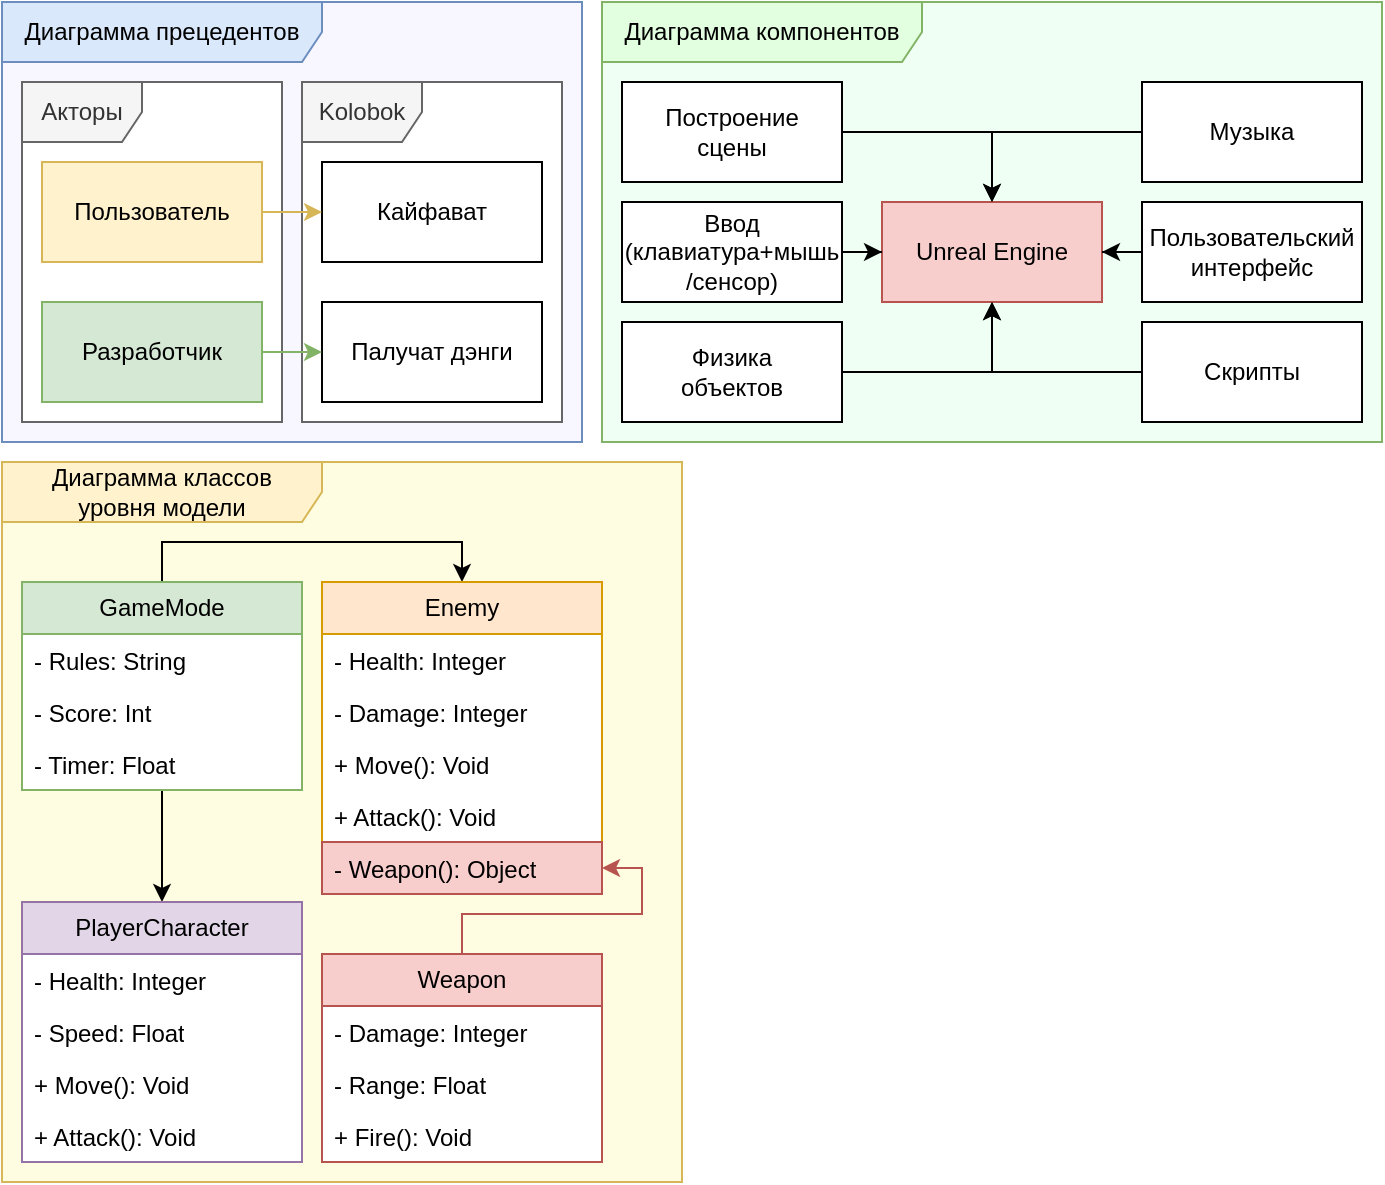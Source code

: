 <mxfile version="26.0.16">
  <diagram name="Страница — 1" id="pK8GdqSDEVaHA4ka9reQ">
    <mxGraphModel dx="1434" dy="772" grid="1" gridSize="10" guides="1" tooltips="1" connect="1" arrows="1" fold="1" page="1" pageScale="1" pageWidth="1169" pageHeight="827" math="0" shadow="0">
      <root>
        <mxCell id="0" />
        <mxCell id="1" parent="0" />
        <mxCell id="2" value="Диаграмма&amp;nbsp;прецедентов" style="shape=umlFrame;whiteSpace=wrap;html=1;pointerEvents=0;recursiveResize=0;container=1;collapsible=0;width=160;fillColor=#dae8fc;strokeColor=#6c8ebf;gradientColor=none;swimlaneFillColor=#F8F7FF;" parent="1" vertex="1">
          <mxGeometry x="40" y="40" width="290" height="220" as="geometry" />
        </mxCell>
        <mxCell id="5WrMtEPQ9WSay22F0Exm-13" value="Kolobok" style="shape=umlFrame;whiteSpace=wrap;html=1;pointerEvents=0;swimlaneFillColor=default;fillColor=#f5f5f5;fontColor=#333333;strokeColor=#666666;" parent="2" vertex="1">
          <mxGeometry x="150" y="40" width="130" height="170" as="geometry" />
        </mxCell>
        <mxCell id="5WrMtEPQ9WSay22F0Exm-4" value="Кайфават" style="html=1;whiteSpace=wrap;" parent="2" vertex="1">
          <mxGeometry x="160" y="80" width="110" height="50" as="geometry" />
        </mxCell>
        <mxCell id="5WrMtEPQ9WSay22F0Exm-16" value="Палучат дэнги" style="html=1;whiteSpace=wrap;" parent="2" vertex="1">
          <mxGeometry x="160" y="150" width="110" height="50" as="geometry" />
        </mxCell>
        <mxCell id="5WrMtEPQ9WSay22F0Exm-12" value="Акторы" style="shape=umlFrame;whiteSpace=wrap;html=1;pointerEvents=0;swimlaneFillColor=default;fillColor=#f5f5f5;fontColor=#333333;strokeColor=#666666;" parent="2" vertex="1">
          <mxGeometry x="10" y="40" width="130" height="170" as="geometry" />
        </mxCell>
        <mxCell id="5WrMtEPQ9WSay22F0Exm-1" value="Пользователь" style="html=1;whiteSpace=wrap;fillColor=#fff2cc;strokeColor=#d6b656;" parent="2" vertex="1">
          <mxGeometry x="20" y="80" width="110" height="50" as="geometry" />
        </mxCell>
        <mxCell id="5WrMtEPQ9WSay22F0Exm-14" value="Разработчик" style="html=1;whiteSpace=wrap;fillColor=#d5e8d4;strokeColor=#82b366;" parent="2" vertex="1">
          <mxGeometry x="20" y="150" width="110" height="50" as="geometry" />
        </mxCell>
        <mxCell id="5WrMtEPQ9WSay22F0Exm-2" style="edgeStyle=orthogonalEdgeStyle;rounded=0;orthogonalLoop=1;jettySize=auto;html=1;entryX=0;entryY=0.5;entryDx=0;entryDy=0;curved=1;fillColor=#fff2cc;strokeColor=#d6b656;" parent="2" source="5WrMtEPQ9WSay22F0Exm-1" target="5WrMtEPQ9WSay22F0Exm-4" edge="1">
          <mxGeometry relative="1" as="geometry">
            <mxPoint x="280" y="175" as="targetPoint" />
          </mxGeometry>
        </mxCell>
        <mxCell id="5WrMtEPQ9WSay22F0Exm-17" style="edgeStyle=orthogonalEdgeStyle;rounded=0;orthogonalLoop=1;jettySize=auto;html=1;exitX=1;exitY=0.5;exitDx=0;exitDy=0;entryX=0;entryY=0.5;entryDx=0;entryDy=0;fillColor=#d5e8d4;strokeColor=#82b366;" parent="2" source="5WrMtEPQ9WSay22F0Exm-14" target="5WrMtEPQ9WSay22F0Exm-16" edge="1">
          <mxGeometry relative="1" as="geometry" />
        </mxCell>
        <mxCell id="5WrMtEPQ9WSay22F0Exm-10" style="edgeStyle=orthogonalEdgeStyle;rounded=0;orthogonalLoop=1;jettySize=auto;html=1;exitX=1;exitY=0.5;exitDx=0;exitDy=0;entryX=0;entryY=0.5;entryDx=0;entryDy=0;curved=1;fillColor=#dae8fc;strokeColor=#6c8ebf;" parent="1" edge="1">
          <mxGeometry relative="1" as="geometry">
            <mxPoint x="265" y="295.0" as="targetPoint" />
          </mxGeometry>
        </mxCell>
        <mxCell id="5WrMtEPQ9WSay22F0Exm-8" style="edgeStyle=orthogonalEdgeStyle;rounded=0;orthogonalLoop=1;jettySize=auto;html=1;exitX=1;exitY=0.5;exitDx=0;exitDy=0;entryX=0;entryY=0.5;entryDx=0;entryDy=0;curved=1;fillColor=#f8cecc;strokeColor=#b85450;" parent="1" edge="1">
          <mxGeometry relative="1" as="geometry">
            <mxPoint x="180" y="325.0" as="sourcePoint" />
          </mxGeometry>
        </mxCell>
        <mxCell id="4" value="Диаграмма&amp;nbsp;компонентов" style="shape=umlFrame;whiteSpace=wrap;html=1;pointerEvents=0;recursiveResize=0;container=1;collapsible=0;width=160;fillColor=light-dark(#e2ffe0, #1f2f1e);strokeColor=#82b366;swimlaneFillColor=light-dark(#f0fff4, #111311);" parent="1" vertex="1">
          <mxGeometry x="340" y="40" width="390" height="220" as="geometry" />
        </mxCell>
        <mxCell id="6" value="Unreal Engine" style="html=1;whiteSpace=wrap;fillColor=#f8cecc;strokeColor=#b85450;" parent="4" vertex="1">
          <mxGeometry x="140" y="100" width="110" height="50" as="geometry" />
        </mxCell>
        <mxCell id="XVHu3c5PekHptnZ16mxq-33" style="edgeStyle=orthogonalEdgeStyle;rounded=0;orthogonalLoop=1;jettySize=auto;html=1;" parent="4" source="7" target="6" edge="1">
          <mxGeometry relative="1" as="geometry" />
        </mxCell>
        <mxCell id="7" value="Построение&lt;div&gt;сцены&lt;/div&gt;" style="html=1;whiteSpace=wrap;" parent="4" vertex="1">
          <mxGeometry x="10" y="40" width="110" height="50" as="geometry" />
        </mxCell>
        <mxCell id="XVHu3c5PekHptnZ16mxq-34" style="edgeStyle=orthogonalEdgeStyle;rounded=0;orthogonalLoop=1;jettySize=auto;html=1;" parent="4" source="9" target="6" edge="1">
          <mxGeometry relative="1" as="geometry" />
        </mxCell>
        <mxCell id="9" value="Музыка" style="html=1;whiteSpace=wrap;" parent="4" vertex="1">
          <mxGeometry x="270" y="40" width="110" height="50" as="geometry" />
        </mxCell>
        <mxCell id="XVHu3c5PekHptnZ16mxq-37" style="edgeStyle=orthogonalEdgeStyle;rounded=0;orthogonalLoop=1;jettySize=auto;html=1;" parent="4" source="11" target="6" edge="1">
          <mxGeometry relative="1" as="geometry" />
        </mxCell>
        <mxCell id="11" value="Скрипты" style="html=1;whiteSpace=wrap;" parent="4" vertex="1">
          <mxGeometry x="270" y="160" width="110" height="50" as="geometry" />
        </mxCell>
        <mxCell id="XVHu3c5PekHptnZ16mxq-36" style="edgeStyle=orthogonalEdgeStyle;rounded=0;orthogonalLoop=1;jettySize=auto;html=1;" parent="4" source="13" target="6" edge="1">
          <mxGeometry relative="1" as="geometry" />
        </mxCell>
        <mxCell id="13" value="Физика&lt;div&gt;объектов&lt;/div&gt;" style="html=1;whiteSpace=wrap;" parent="4" vertex="1">
          <mxGeometry x="10" y="160" width="110" height="50" as="geometry" />
        </mxCell>
        <mxCell id="XVHu3c5PekHptnZ16mxq-35" style="edgeStyle=orthogonalEdgeStyle;rounded=0;orthogonalLoop=1;jettySize=auto;html=1;" parent="4" source="16" target="6" edge="1">
          <mxGeometry relative="1" as="geometry" />
        </mxCell>
        <mxCell id="16" value="Ввод (клавиатура+мышь&lt;div&gt;&lt;span style=&quot;background-color: transparent;&quot;&gt;/сенсор)&lt;/span&gt;&lt;/div&gt;" style="html=1;whiteSpace=wrap;" parent="4" vertex="1">
          <mxGeometry x="10" y="100" width="110" height="50" as="geometry" />
        </mxCell>
        <mxCell id="XVHu3c5PekHptnZ16mxq-38" style="edgeStyle=orthogonalEdgeStyle;rounded=0;orthogonalLoop=1;jettySize=auto;html=1;" parent="4" source="18" target="6" edge="1">
          <mxGeometry relative="1" as="geometry" />
        </mxCell>
        <mxCell id="18" value="Пользовательский&lt;div&gt;интерфейс&lt;/div&gt;" style="html=1;whiteSpace=wrap;" parent="4" vertex="1">
          <mxGeometry x="270" y="100" width="110" height="50" as="geometry" />
        </mxCell>
        <mxCell id="20" value="Диаграмма классов&lt;div&gt;уровня модели&lt;/div&gt;" style="shape=umlFrame;whiteSpace=wrap;html=1;pointerEvents=0;recursiveResize=0;container=1;collapsible=0;width=160;fillColor=#fff2cc;strokeColor=#d6b656;swimlaneFillColor=light-dark(#fefde1, #111311);" parent="1" vertex="1">
          <mxGeometry x="40" y="270" width="340" height="360" as="geometry" />
        </mxCell>
        <mxCell id="22" style="edgeStyle=none;html=1;exitX=0.5;exitY=1;exitDx=0;exitDy=0;entryX=0.5;entryY=0;entryDx=0;entryDy=0;rounded=0;curved=0;" parent="20" edge="1">
          <mxGeometry relative="1" as="geometry">
            <mxPoint x="85" y="110" as="sourcePoint" />
          </mxGeometry>
        </mxCell>
        <mxCell id="24" style="edgeStyle=none;html=1;exitX=0.5;exitY=1;exitDx=0;exitDy=0;entryX=0.5;entryY=0;entryDx=0;entryDy=0;rounded=0;curved=0;" parent="20" edge="1">
          <mxGeometry relative="1" as="geometry">
            <mxPoint x="365" y="110" as="sourcePoint" />
          </mxGeometry>
        </mxCell>
        <mxCell id="26" style="edgeStyle=none;html=1;exitX=0.5;exitY=0;exitDx=0;exitDy=0;entryX=0.5;entryY=1;entryDx=0;entryDy=0;" parent="20" edge="1">
          <mxGeometry relative="1" as="geometry">
            <mxPoint x="365" y="200" as="sourcePoint" />
          </mxGeometry>
        </mxCell>
        <mxCell id="28" style="edgeStyle=none;html=1;exitX=0.5;exitY=0;exitDx=0;exitDy=0;entryX=0.5;entryY=1;entryDx=0;entryDy=0;" parent="20" edge="1">
          <mxGeometry relative="1" as="geometry">
            <mxPoint x="225" y="180" as="targetPoint" />
          </mxGeometry>
        </mxCell>
        <mxCell id="30" style="edgeStyle=none;html=1;exitX=1;exitY=0.5;exitDx=0;exitDy=0;entryX=0;entryY=0.5;entryDx=0;entryDy=0;" parent="20" edge="1">
          <mxGeometry relative="1" as="geometry">
            <mxPoint x="170" y="155" as="targetPoint" />
          </mxGeometry>
        </mxCell>
        <mxCell id="32" style="edgeStyle=none;html=1;exitX=0;exitY=0.5;exitDx=0;exitDy=0;entryX=1;entryY=0.5;entryDx=0;entryDy=0;" parent="20" edge="1">
          <mxGeometry relative="1" as="geometry">
            <mxPoint x="310" y="155" as="sourcePoint" />
          </mxGeometry>
        </mxCell>
        <mxCell id="tUuPnvmicH2uiTyOt7Y1-62" style="edgeStyle=orthogonalEdgeStyle;rounded=0;orthogonalLoop=1;jettySize=auto;html=1;entryX=0.5;entryY=0;entryDx=0;entryDy=0;" edge="1" parent="20" source="tUuPnvmicH2uiTyOt7Y1-41" target="tUuPnvmicH2uiTyOt7Y1-45">
          <mxGeometry relative="1" as="geometry" />
        </mxCell>
        <mxCell id="tUuPnvmicH2uiTyOt7Y1-64" style="edgeStyle=orthogonalEdgeStyle;rounded=0;orthogonalLoop=1;jettySize=auto;html=1;exitX=0.5;exitY=0;exitDx=0;exitDy=0;entryX=0.5;entryY=0;entryDx=0;entryDy=0;" edge="1" parent="20" source="tUuPnvmicH2uiTyOt7Y1-41" target="tUuPnvmicH2uiTyOt7Y1-50">
          <mxGeometry relative="1" as="geometry" />
        </mxCell>
        <mxCell id="tUuPnvmicH2uiTyOt7Y1-41" value="GameMode" style="swimlane;fontStyle=0;childLayout=stackLayout;horizontal=1;startSize=26;fillColor=#d5e8d4;horizontalStack=0;resizeParent=1;resizeParentMax=0;resizeLast=0;collapsible=1;marginBottom=0;whiteSpace=wrap;html=1;swimlaneFillColor=default;strokeColor=#82b366;" vertex="1" parent="20">
          <mxGeometry x="10" y="60" width="140" height="104" as="geometry" />
        </mxCell>
        <mxCell id="tUuPnvmicH2uiTyOt7Y1-42" value="&lt;span style=&quot;text-align: center;&quot;&gt;- Rules: String&lt;/span&gt;" style="text;strokeColor=none;fillColor=none;align=left;verticalAlign=top;spacingLeft=4;spacingRight=4;overflow=hidden;rotatable=0;points=[[0,0.5],[1,0.5]];portConstraint=eastwest;whiteSpace=wrap;html=1;swimlaneFillColor=default;" vertex="1" parent="tUuPnvmicH2uiTyOt7Y1-41">
          <mxGeometry y="26" width="140" height="26" as="geometry" />
        </mxCell>
        <mxCell id="tUuPnvmicH2uiTyOt7Y1-61" value="&lt;span style=&quot;text-align: center;&quot;&gt;- Score: Int&lt;/span&gt;" style="text;strokeColor=none;fillColor=none;align=left;verticalAlign=top;spacingLeft=4;spacingRight=4;overflow=hidden;rotatable=0;points=[[0,0.5],[1,0.5]];portConstraint=eastwest;whiteSpace=wrap;html=1;swimlaneFillColor=default;" vertex="1" parent="tUuPnvmicH2uiTyOt7Y1-41">
          <mxGeometry y="52" width="140" height="26" as="geometry" />
        </mxCell>
        <mxCell id="tUuPnvmicH2uiTyOt7Y1-43" value="&lt;span style=&quot;text-align: center;&quot;&gt;- Timer: Float&lt;/span&gt;" style="text;strokeColor=none;fillColor=none;align=left;verticalAlign=top;spacingLeft=4;spacingRight=4;overflow=hidden;rotatable=0;points=[[0,0.5],[1,0.5]];portConstraint=eastwest;whiteSpace=wrap;html=1;swimlaneFillColor=default;" vertex="1" parent="tUuPnvmicH2uiTyOt7Y1-41">
          <mxGeometry y="78" width="140" height="26" as="geometry" />
        </mxCell>
        <mxCell id="tUuPnvmicH2uiTyOt7Y1-45" value="PlayerCharacter" style="swimlane;fontStyle=0;childLayout=stackLayout;horizontal=1;startSize=26;fillColor=#e1d5e7;horizontalStack=0;resizeParent=1;resizeParentMax=0;resizeLast=0;collapsible=1;marginBottom=0;whiteSpace=wrap;html=1;swimlaneFillColor=default;strokeColor=#9673a6;" vertex="1" parent="20">
          <mxGeometry x="10" y="220" width="140" height="130" as="geometry">
            <mxRectangle x="160" y="40" width="130" height="30" as="alternateBounds" />
          </mxGeometry>
        </mxCell>
        <mxCell id="tUuPnvmicH2uiTyOt7Y1-46" value="&lt;span style=&quot;text-align: center;&quot;&gt;- Health: Integer&lt;/span&gt;" style="text;strokeColor=none;fillColor=none;align=left;verticalAlign=top;spacingLeft=4;spacingRight=4;overflow=hidden;rotatable=0;points=[[0,0.5],[1,0.5]];portConstraint=eastwest;whiteSpace=wrap;html=1;" vertex="1" parent="tUuPnvmicH2uiTyOt7Y1-45">
          <mxGeometry y="26" width="140" height="26" as="geometry" />
        </mxCell>
        <mxCell id="tUuPnvmicH2uiTyOt7Y1-47" value="&lt;span style=&quot;text-align: center;&quot;&gt;- Speed: Float&lt;/span&gt;" style="text;strokeColor=none;fillColor=none;align=left;verticalAlign=top;spacingLeft=4;spacingRight=4;overflow=hidden;rotatable=0;points=[[0,0.5],[1,0.5]];portConstraint=eastwest;whiteSpace=wrap;html=1;" vertex="1" parent="tUuPnvmicH2uiTyOt7Y1-45">
          <mxGeometry y="52" width="140" height="26" as="geometry" />
        </mxCell>
        <mxCell id="tUuPnvmicH2uiTyOt7Y1-48" value="&lt;span style=&quot;text-align: center;&quot;&gt;+ Move(): Void&lt;/span&gt;" style="text;strokeColor=none;fillColor=none;align=left;verticalAlign=top;spacingLeft=4;spacingRight=4;overflow=hidden;rotatable=0;points=[[0,0.5],[1,0.5]];portConstraint=eastwest;whiteSpace=wrap;html=1;" vertex="1" parent="tUuPnvmicH2uiTyOt7Y1-45">
          <mxGeometry y="78" width="140" height="26" as="geometry" />
        </mxCell>
        <mxCell id="tUuPnvmicH2uiTyOt7Y1-49" value="&lt;span style=&quot;text-align: center;&quot;&gt;+ Attack(): Void&lt;/span&gt;" style="text;strokeColor=none;fillColor=none;align=left;verticalAlign=top;spacingLeft=4;spacingRight=4;overflow=hidden;rotatable=0;points=[[0,0.5],[1,0.5]];portConstraint=eastwest;whiteSpace=wrap;html=1;" vertex="1" parent="tUuPnvmicH2uiTyOt7Y1-45">
          <mxGeometry y="104" width="140" height="26" as="geometry" />
        </mxCell>
        <mxCell id="tUuPnvmicH2uiTyOt7Y1-50" value="Enemy" style="swimlane;fontStyle=0;childLayout=stackLayout;horizontal=1;startSize=26;fillColor=#ffe6cc;horizontalStack=0;resizeParent=1;resizeParentMax=0;resizeLast=0;collapsible=1;marginBottom=0;whiteSpace=wrap;html=1;swimlaneFillColor=default;strokeColor=#d79b00;" vertex="1" parent="20">
          <mxGeometry x="160" y="60" width="140" height="156" as="geometry" />
        </mxCell>
        <mxCell id="tUuPnvmicH2uiTyOt7Y1-51" value="&lt;span style=&quot;text-align: center;&quot;&gt;- Health: Integer&lt;/span&gt;" style="text;strokeColor=none;fillColor=none;align=left;verticalAlign=top;spacingLeft=4;spacingRight=4;overflow=hidden;rotatable=0;points=[[0,0.5],[1,0.5]];portConstraint=eastwest;whiteSpace=wrap;html=1;" vertex="1" parent="tUuPnvmicH2uiTyOt7Y1-50">
          <mxGeometry y="26" width="140" height="26" as="geometry" />
        </mxCell>
        <mxCell id="tUuPnvmicH2uiTyOt7Y1-52" value="&lt;span style=&quot;text-align: center;&quot;&gt;- Damage: Integer&lt;/span&gt;" style="text;strokeColor=none;fillColor=none;align=left;verticalAlign=top;spacingLeft=4;spacingRight=4;overflow=hidden;rotatable=0;points=[[0,0.5],[1,0.5]];portConstraint=eastwest;whiteSpace=wrap;html=1;" vertex="1" parent="tUuPnvmicH2uiTyOt7Y1-50">
          <mxGeometry y="52" width="140" height="26" as="geometry" />
        </mxCell>
        <mxCell id="tUuPnvmicH2uiTyOt7Y1-54" value="&lt;span style=&quot;text-align: center;&quot;&gt;+ Move(): Void&lt;/span&gt;" style="text;strokeColor=none;fillColor=none;align=left;verticalAlign=top;spacingLeft=4;spacingRight=4;overflow=hidden;rotatable=0;points=[[0,0.5],[1,0.5]];portConstraint=eastwest;whiteSpace=wrap;html=1;" vertex="1" parent="tUuPnvmicH2uiTyOt7Y1-50">
          <mxGeometry y="78" width="140" height="26" as="geometry" />
        </mxCell>
        <mxCell id="tUuPnvmicH2uiTyOt7Y1-53" value="&lt;span style=&quot;text-align: center;&quot;&gt;+ Attack(): Void&lt;/span&gt;" style="text;strokeColor=none;fillColor=none;align=left;verticalAlign=top;spacingLeft=4;spacingRight=4;overflow=hidden;rotatable=0;points=[[0,0.5],[1,0.5]];portConstraint=eastwest;whiteSpace=wrap;html=1;" vertex="1" parent="tUuPnvmicH2uiTyOt7Y1-50">
          <mxGeometry y="104" width="140" height="26" as="geometry" />
        </mxCell>
        <mxCell id="tUuPnvmicH2uiTyOt7Y1-55" value="&lt;span style=&quot;text-align: center;&quot;&gt;- Weapon(): Object&lt;/span&gt;" style="text;strokeColor=#b85450;fillColor=#f8cecc;align=left;verticalAlign=top;spacingLeft=4;spacingRight=4;overflow=hidden;rotatable=0;points=[[0,0.5],[1,0.5]];portConstraint=eastwest;whiteSpace=wrap;html=1;" vertex="1" parent="tUuPnvmicH2uiTyOt7Y1-50">
          <mxGeometry y="130" width="140" height="26" as="geometry" />
        </mxCell>
        <mxCell id="tUuPnvmicH2uiTyOt7Y1-65" style="edgeStyle=orthogonalEdgeStyle;rounded=0;orthogonalLoop=1;jettySize=auto;html=1;exitX=0.5;exitY=0;exitDx=0;exitDy=0;fillColor=#f8cecc;strokeColor=#b85450;" edge="1" parent="20" source="tUuPnvmicH2uiTyOt7Y1-56" target="tUuPnvmicH2uiTyOt7Y1-55">
          <mxGeometry relative="1" as="geometry" />
        </mxCell>
        <mxCell id="tUuPnvmicH2uiTyOt7Y1-56" value="Weapon" style="swimlane;fontStyle=0;childLayout=stackLayout;horizontal=1;startSize=26;fillColor=#f8cecc;horizontalStack=0;resizeParent=1;resizeParentMax=0;resizeLast=0;collapsible=1;marginBottom=0;whiteSpace=wrap;html=1;swimlaneFillColor=default;strokeColor=#b85450;" vertex="1" parent="20">
          <mxGeometry x="160" y="246" width="140" height="104" as="geometry" />
        </mxCell>
        <mxCell id="tUuPnvmicH2uiTyOt7Y1-57" value="&lt;span style=&quot;text-align: center;&quot;&gt;- Damage: Integer&lt;/span&gt;" style="text;strokeColor=none;fillColor=none;align=left;verticalAlign=top;spacingLeft=4;spacingRight=4;overflow=hidden;rotatable=0;points=[[0,0.5],[1,0.5]];portConstraint=eastwest;whiteSpace=wrap;html=1;" vertex="1" parent="tUuPnvmicH2uiTyOt7Y1-56">
          <mxGeometry y="26" width="140" height="26" as="geometry" />
        </mxCell>
        <mxCell id="tUuPnvmicH2uiTyOt7Y1-58" value="&lt;span style=&quot;text-align: center;&quot;&gt;- Range: Float&lt;/span&gt;" style="text;strokeColor=none;fillColor=none;align=left;verticalAlign=top;spacingLeft=4;spacingRight=4;overflow=hidden;rotatable=0;points=[[0,0.5],[1,0.5]];portConstraint=eastwest;whiteSpace=wrap;html=1;" vertex="1" parent="tUuPnvmicH2uiTyOt7Y1-56">
          <mxGeometry y="52" width="140" height="26" as="geometry" />
        </mxCell>
        <mxCell id="tUuPnvmicH2uiTyOt7Y1-59" value="&lt;span style=&quot;text-align: center;&quot;&gt;+ Fire(): Void&lt;/span&gt;" style="text;strokeColor=none;fillColor=none;align=left;verticalAlign=top;spacingLeft=4;spacingRight=4;overflow=hidden;rotatable=0;points=[[0,0.5],[1,0.5]];portConstraint=eastwest;whiteSpace=wrap;html=1;" vertex="1" parent="tUuPnvmicH2uiTyOt7Y1-56">
          <mxGeometry y="78" width="140" height="26" as="geometry" />
        </mxCell>
      </root>
    </mxGraphModel>
  </diagram>
</mxfile>
